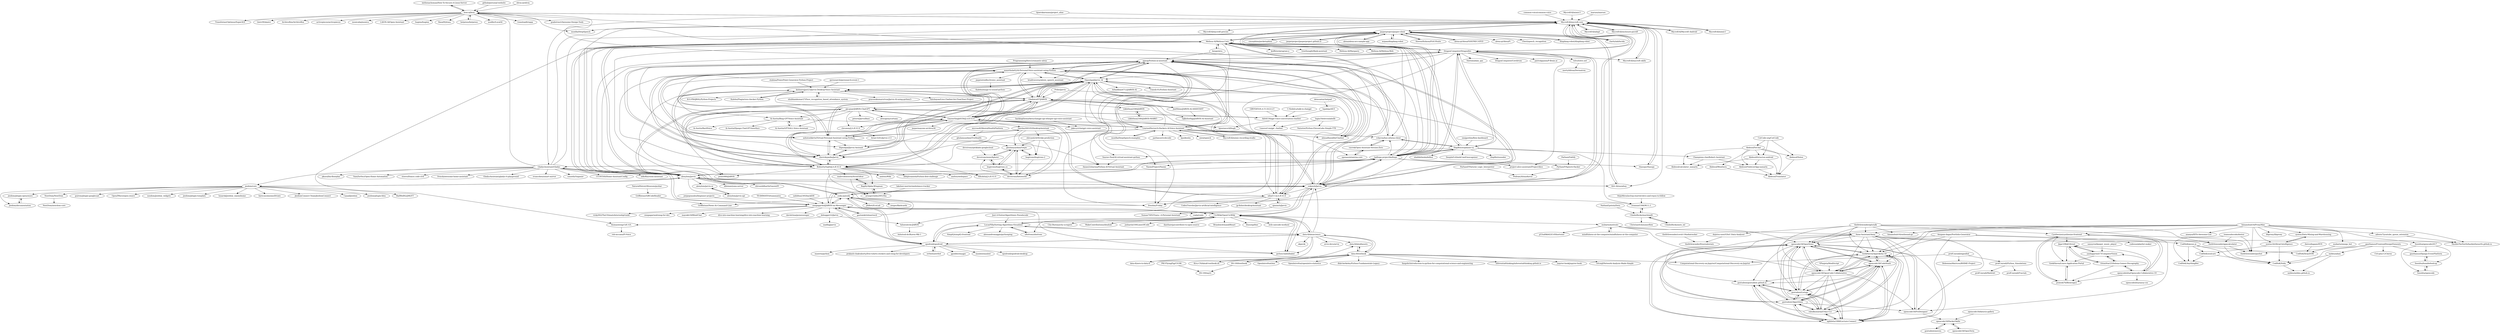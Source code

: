 digraph G {
"imthenachoman/How-To-Secure-A-Linux-Server" -> "leon-ai/leon" ["e"=1]
"github/personal-website" -> "leon-ai/leon" ["e"=1]
"debugger22/Jarvis" -> "thomasweng15/E.V.E."
"debugger22/Jarvis" -> "madlag/jarvis"
"debugger22/Jarvis" -> "Ashutosh-kv/JARVIS"
"dingdang-robot/dingdang-robot" -> "jasperproject/jasper-client" ["e"=1]
"cmusphinx/pocketsphinx" -> "jasperproject/jasper-client" ["e"=1]
"leon-ai/leon" -> "LAION-AI/Open-Assistant" ["e"=1]
"leon-ai/leon" -> "imthenachoman/How-To-Secure-A-Linux-Server" ["e"=1]
"leon-ai/leon" -> "huginn/huginn" ["e"=1]
"leon-ai/leon" -> "RasaHQ/rasa" ["e"=1]
"leon-ai/leon" -> "botpress/botpress" ["e"=1]
"leon-ai/leon" -> "MycroftAI/mycroft-core"
"leon-ai/leon" -> "mudler/LocalAI" ["e"=1]
"leon-ai/leon" -> "mozilla/DeepSpeech" ["e"=1]
"leon-ai/leon" -> "transloadit/uppy" ["e"=1]
"leon-ai/leon" -> "goabstract/Awesome-Design-Tools" ["e"=1]
"leon-ai/leon" -> "TransformerOptimus/SuperAGI" ["e"=1]
"leon-ai/leon" -> "QuivrHQ/quivr" ["e"=1]
"leon-ai/leon" -> "ArchiveBox/ArchiveBox" ["e"=1]
"leon-ai/leon" -> "activepieces/activepieces" ["e"=1]
"leon-ai/leon" -> "monicahq/monica" ["e"=1]
"shubhamkumar27/Face_recognition_based_attendance_system" -> "kishanrajput23/Jarvis-Desktop-Voice-Assistant" ["e"=1]
"ggeop/Python-ai-assistant" -> "mmirthula02/AI-Personal-Voice-assistant-using-Python"
"ggeop/Python-ai-assistant" -> "Dipeshpal/Jarvis_AI"
"ggeop/Python-ai-assistant" -> "LearnedVector/A-Hackers-AI-Voice-Assistant"
"ggeop/Python-ai-assistant" -> "nihal111/J.A.R.V.I.S"
"ggeop/Python-ai-assistant" -> "GauravSingh9356/J.A.R.V.I.S"
"ggeop/Python-ai-assistant" -> "thevickypedia/Jarvis"
"ggeop/Python-ai-assistant" -> "Gladiator07/JARVIS"
"ggeop/Python-ai-assistant" -> "DragonComputer/Dragonfire"
"ggeop/Python-ai-assistant" -> "kalliope-project/kalliope"
"ggeop/Python-ai-assistant" -> "Zenohm/Friday"
"ggeop/Python-ai-assistant" -> "Dipeshpal/Jarvis-Assisant"
"ggeop/Python-ai-assistant" -> "ahmadfaizalbh/Chatbot" ["e"=1]
"ggeop/Python-ai-assistant" -> "sukeesh/Jarvis"
"ggeop/Python-ai-assistant" -> "bradtraversy/alexis_speech_assistant" ["e"=1]
"ggeop/Python-ai-assistant" -> "ashutoshkrris/Virtual-Personal-Assistant-using-Python"
"olivia-ai/olivia" -> "leon-ai/leon" ["e"=1]
"TEAMMATES/teammates" -> "swapagarwal/JARVIS-on-Messenger" ["e"=1]
"CiviWiki/OpenCiviWiki" -> "LucasPilla/Sorting-Algorithms-Visualizer"
"CiviWiki/OpenCiviWiki" -> "swapagarwal/JARVIS-on-Messenger"
"CiviWiki/OpenCiviWiki" -> "python-babel/babel" ["e"=1]
"CiviWiki/OpenCiviWiki" -> "sukeesh/Jarvis"
"CiviWiki/OpenCiviWiki" -> "data-8/datascience"
"CiviWiki/OpenCiviWiki" -> "danthareja/contribute-to-open-source" ["e"=1]
"CiviWiki/OpenCiviWiki" -> "sButtons/sbuttons" ["e"=1]
"CiviWiki/OpenCiviWiki" -> "opsdroid/opsdroid"
"CiviWiki/OpenCiviWiki" -> "BrandonArmand/Binari"
"CiviWiki/OpenCiviWiki" -> "mubaris/motivate"
"CiviWiki/OpenCiviWiki" -> "ifmeorg/ifme" ["e"=1]
"CiviWiki/OpenCiviWiki" -> "web-cat/code-workout" ["e"=1]
"CiviWiki/OpenCiviWiki" -> "City-Bureau/city-scrapers" ["e"=1]
"CiviWiki/OpenCiviWiki" -> "MakeContributions/ideahub" ["e"=1]
"CiviWiki/OpenCiviWiki" -> "josharsh/100LinesOfCode" ["e"=1]
"python-babel/babel" -> "CiviWiki/OpenCiviWiki" ["e"=1]
"claritylab/lucida" -> "jasperproject/jasper-client" ["e"=1]
"claritylab/lucida" -> "MycroftAI/mycroft-core" ["e"=1]
"thomasweng15/E.V.E." -> "rob-mccann/Pi-Voice"
"jasperproject/jasper-client" -> "jasperproject/jasperproject.github.io"
"jasperproject/jasper-client" -> "claritylab/lucida" ["e"=1]
"jasperproject/jasper-client" -> "MycroftAI/mycroft-core"
"jasperproject/jasper-client" -> "cmusphinx/pocketsphinx" ["e"=1]
"jasperproject/jasper-client" -> "alexa/alexa-avs-sample-app" ["e"=1]
"jasperproject/jasper-client" -> "Kitt-AI/snowboy" ["e"=1]
"jasperproject/jasper-client" -> "wzpan/dingdang-robot" ["e"=1]
"jasperproject/jasper-client" -> "StevenHickson/PiAUISuite" ["e"=1]
"jasperproject/jasper-client" -> "kalliope-project/kalliope"
"jasperproject/jasper-client" -> "dingdang-robot/dingdang-robot" ["e"=1]
"jasperproject/jasper-client" -> "alexa-pi/AlexaPiDEPRECATED" ["e"=1]
"jasperproject/jasper-client" -> "alexa-pi/AlexaPi" ["e"=1]
"jasperproject/jasper-client" -> "alexylem/jarvis"
"jasperproject/jasper-client" -> "Uberi/speech_recognition" ["e"=1]
"jasperproject/jasper-client" -> "Melissa-AI/Melissa-Core"
"jasperproject/jasperproject.github.io" -> "jasperproject/jasper-client"
"bjoernkarmann/project_alias" -> "GladysAssistant/Gladys" ["e"=1]
"bjoernkarmann/project_alias" -> "MycroftAI/mycroft-core" ["e"=1]
"Just-A-Visitor/Algorithmic-Pseudocode" -> "LucasPilla/Sorting-Algorithms-Visualizer" ["e"=1]
"sButtons/sbuttons" -> "LucasPilla/Sorting-Algorithms-Visualizer" ["e"=1]
"Anna-Assistant/Anna" -> "opencode18/OpenNews"
"Anna-Assistant/Anna" -> "GeekHaven/Aparoksha-18"
"Anna-Assistant/Anna" -> "opencode18/OpenCode-Collaborative"
"Anna-Assistant/Anna" -> "rahulkumaran/Utlyz-CLI"
"Anna-Assistant/Anna" -> "gostudent/Letsgo"
"Anna-Assistant/Anna" -> "agbilotia1998/Lecture-Connect"
"Anna-Assistant/Anna" -> "opencode18/CodeStash"
"Anna-Assistant/Anna" -> "gostudent/Algorithms"
"Anna-Assistant/Anna" -> "gostudent/gostudent.github.io"
"Anna-Assistant/Anna" -> "opencode18/ProDesigner"
"Anna-Assistant/Anna" -> "thelittlewonder/gpacalculator"
"Anna-Assistant/Anna" -> "HackInTheNorth/hackinthenorth.github.io"
"microsoft/MentalHealthPlatform" -> "ghulamyazdani/TruHealth"
"Kivy-CN/data8-textbook-zh" -> "data-8/data8assets" ["e"=1]
"MycroftAI/mimic-recording-studio" -> "LearnedVector/A-Hackers-AI-Voice-Assistant" ["e"=1]
"DS-100/textbook" -> "data-8/textbook"
"DS-100/textbook" -> "DS-100/sp22"
"mindfulness-at-the-computer/mindfulness-at-the-computer" -> "mubaris/motivate"
"Ashutosh-kv/JARVIS" -> "Ashutosh-kv/Karen-Mk-1-"
"openassistant/oa-core" -> "vavrek/Open-Assistant-Version-Zero"
"NextDom/NextDom" -> "NextDom/nextdom-core"
"teamsudocode/dexter" -> "thelittlewonder/gpacalculator"
"teamsudocode/dexter" -> "CodHeK/AnythingBot"
"teamsudocode/dexter" -> "thelittlewonder/pnrbot"
"rahulkumaran/Utlyz-CLI" -> "agbilotia1998/Lecture-Connect"
"rahulkumaran/Utlyz-CLI" -> "opencode18/OpenNews"
"rahulkumaran/Utlyz-CLI" -> "gostudent/Letsgo"
"rahulkumaran/Utlyz-CLI" -> "gostudent/Algorithms"
"rahulkumaran/Utlyz-CLI" -> "gostudent/gostudent.github.io"
"rahulkumaran/Utlyz-CLI" -> "opencode18/CodeStash"
"rahulkumaran/Utlyz-CLI" -> "GeekHaven/Aparoksha-18"
"Jigar3/Wall-Street" -> "yashagarwal17/ComputerVision"
"Jigar3/Wall-Street" -> "OrionStar25/Selena-Gomez-Discography"
"Jigar3/Wall-Street" -> "GeekHaven/Leave-Application-Portal"
"syntnc/Data-Mining-and-Warehousing" -> "syntnc/Artificial-Intelligence"
"Cynthesize/cynthesize-frontend" -> "prateek76/Blowrage2"
"Cynthesize/cynthesize-frontend" -> "opencodeiiita/Opencode-Collaborative-19"
"Cynthesize/cynthesize-frontend" -> "GeekHaven/Leave-Application-Portal"
"Cynthesize/cynthesize-frontend" -> "thelittlewonder/pnrbot"
"Cynthesize/cynthesize-frontend" -> "Jigar3/Wall-Street"
"thelittlewonder/gpacalculator" -> "thelittlewonder/pnrbot"
"thelittlewonder/gpacalculator" -> "CodHeK/Voila"
"sansyrox/kasper_music_player" -> "yashagarwal17/ComputerVision"
"CodHeK/soulcare" -> "CodHeK/Voila"
"CodHeK/soulcare" -> "CodHeK/AnythingBot"
"CodHeK/pysoc.js" -> "CodHeK/XrayDOM"
"CodHeK/pysoc.js" -> "CodHeK/AnythingBot"
"CodHeK/pysoc.js" -> "CodHeK/Voila"
"CodHeK/pysoc.js" -> "CodHeK/soulcare"
"GeekHaven/Aparoksha-18" -> "opencode18/OpenNews"
"GeekHaven/Aparoksha-18" -> "opencode18/OpenCode-Collaborative"
"GeekHaven/Aparoksha-18" -> "agbilotia1998/Lecture-Connect"
"GeekHaven/Aparoksha-18" -> "gostudent/Letsgo"
"GeekHaven/Aparoksha-18" -> "opencode18/CodeStash"
"GeekHaven/Aparoksha-18" -> "rahulkumaran/Utlyz-CLI"
"gostudent/Algorithms" -> "gostudent/Letsgo"
"gostudent/Algorithms" -> "gostudent/gostudent.github.io"
"gostudent/Algorithms" -> "agbilotia1998/Lecture-Connect"
"gostudent/Algorithms" -> "opencode18/OpenNews"
"gostudent/Algorithms" -> "rahulkumaran/Utlyz-CLI"
"gostudent/Algorithms" -> "opencode18/CodeStash"
"gostudent/Algorithms" -> "opencode18/ProDesigner"
"prateek76/Blowrage2" -> "GeekHaven/Leave-Application-Portal"
"prateek76/Blowrage2" -> "Cynthesize/cynthesize-frontend"
"opencode18/CodeStash" -> "opencode18/OpenNews"
"opencode18/CodeStash" -> "gostudent/Letsgo"
"opencode18/CodeStash" -> "GeekHaven/Aparoksha-18"
"opencode18/CodeStash" -> "opencode18/OpenCode-Collaborative"
"opencode18/CodeStash" -> "agbilotia1998/Lecture-Connect"
"opencode18/CodeStash" -> "rahulkumaran/Utlyz-CLI"
"opencode18/CodeStash" -> "gostudent/Algorithms"
"opencode18/CodeStash" -> "gostudent/gostudent.github.io"
"dojutsu-user/GSoC-Data-Analyser" -> "thelittlewonder/freerealestate"
"dwivediagam/ZEN" -> "CodHeK/XrayDOM"
"GeekHaven/Leave-Application-Portal" -> "prateek76/Blowrage2"
"opencode18/ProDesigner" -> "opencode18/HackerSkills"
"opencode18/ProDesigner" -> "opencode18/OpenNews"
"opencode18/OpenCode-Collaborative" -> "opencode18/OpenNews"
"opencode18/OpenCode-Collaborative" -> "GeekHaven/Aparoksha-18"
"opencode18/OpenCode-Collaborative" -> "opencode18/CodeStash"
"opencode18/OpenCode-Collaborative" -> "gostudent/Letsgo"
"opencode18/OpenCode-Collaborative" -> "agbilotia1998/Lecture-Connect"
"opencode18/OpenCode-Collaborative" -> "rahulkumaran/Utlyz-CLI"
"opencode18/OpenCode-Collaborative" -> "gostudent/Algorithms"
"opencode18/OpenCode-Collaborative" -> "opencode18/ProDesigner"
"opencode18/OpenCode-Collaborative" -> "gostudent/gostudent.github.io"
"opencode18/dataviz-gallery" -> "opencode18/HackerSkills"
"gostudent/aurora" -> "opencode18/HackerSkills"
"opencodeiiita/Opencode-Collaborative-19" -> "OrionStar25/Selena-Gomez-Discography"
"opencodeiiita/Opencode-Collaborative-19" -> "prateek76/Blowrage2"
"opencodeiiita/Opencode-Collaborative-19" -> "Cynthesize/cynthesize-frontend"
"opencodeiiita/Opencode-Collaborative-19" -> "opencodeiiita/sassy-css"
"opencodeiiita/Opencode-Collaborative-19" -> "Jigar3/Wall-Street"
"opencodeiiita/Opencode-Collaborative-19" -> "yashagarwal17/ComputerVision"
"mubaris/omega_bot" -> "CodHeK/XrayDOM"
"agbilotia1998/Lecture-Connect" -> "rahulkumaran/Utlyz-CLI"
"agbilotia1998/Lecture-Connect" -> "gostudent/Letsgo"
"agbilotia1998/Lecture-Connect" -> "opencode18/OpenNews"
"agbilotia1998/Lecture-Connect" -> "GeekHaven/Aparoksha-18"
"agbilotia1998/Lecture-Connect" -> "gostudent/Algorithms"
"agbilotia1998/Lecture-Connect" -> "gostudent/gostudent.github.io"
"agbilotia1998/Lecture-Connect" -> "opencode18/CodeStash"
"CodHeK/Voila" -> "nybles/nybles.github.io"
"opencode18/OpenNews" -> "opencode18/CodeStash"
"opencode18/OpenNews" -> "opencode18/OpenCode-Collaborative"
"opencode18/OpenNews" -> "GeekHaven/Aparoksha-18"
"opencode18/OpenNews" -> "rahulkumaran/Utlyz-CLI"
"opencode18/OpenNews" -> "agbilotia1998/Lecture-Connect"
"opencode18/OpenNews" -> "gostudent/Letsgo"
"opencode18/OpenNews" -> "gostudent/Algorithms"
"opencode18/OpenNews" -> "opencode18/ProDesigner"
"opencode18/OpenNews" -> "gostudent/gostudent.github.io"
"gostudent/Letsgo" -> "gostudent/gostudent.github.io"
"gostudent/Letsgo" -> "gostudent/Algorithms"
"gostudent/Letsgo" -> "agbilotia1998/Lecture-Connect"
"gostudent/Letsgo" -> "opencode18/OpenNews"
"gostudent/Letsgo" -> "opencode18/CodeStash"
"gostudent/Letsgo" -> "rahulkumaran/Utlyz-CLI"
"gostudent/Letsgo" -> "GeekHaven/Aparoksha-18"
"yashagarwal17/ComputerVision" -> "Jigar3/Wall-Street"
"yashagarwal17/ComputerVision" -> "OrionStar25/Selena-Gomez-Discography"
"yashagarwal17/ComputerVision" -> "GeekHaven/Leave-Application-Portal"
"opencode18/HackerSkills" -> "opencode18/OpenTerm"
"opencode18/HackerSkills" -> "gostudent/aurora"
"opencode18/OpenTerm" -> "opencode18/HackerSkills"
"gostudent/gostudent.github.io" -> "gostudent/Letsgo"
"gostudent/gostudent.github.io" -> "gostudent/Algorithms"
"gostudent/gostudent.github.io" -> "agbilotia1998/Lecture-Connect"
"mozilla/DeepSpeech-examples" -> "LearnedVector/A-Hackers-AI-Voice-Assistant" ["e"=1]
"qxresearch/qxresearch-event-1" -> "kishanrajput23/Jarvis-Desktop-Voice-Assistant" ["e"=1]
"Kalebu/Plagiarism-checker-Python" -> "kishanrajput23/Jarvis-Desktop-Voice-Assistant" ["e"=1]
"Dipeshpal/Jarvis-Assisant" -> "Dipeshpal/Jarvis_AI"
"Dipeshpal/Jarvis-Assisant" -> "thevickypedia/Jarvis"
"Gladiator07/JARVIS" -> "Dipeshpal/Jarvis_AI"
"Gladiator07/JARVIS" -> "BolisettySujith/J.A.R.V.I.S"
"Gladiator07/JARVIS" -> "ashutoshkrris/Virtual-Personal-Assistant-using-Python"
"Gladiator07/JARVIS" -> "Likhithsai2580/JARVIS"
"Gladiator07/JARVIS" -> "kishanrajput23/Jarvis-Desktop-Voice-Assistant"
"Gladiator07/JARVIS" -> "ggeop/Python-ai-assistant"
"Gladiator07/JARVIS" -> "mmirthula02/AI-Personal-Voice-assistant-using-Python"
"Gladiator07/JARVIS" -> "GauravSingh9356/J.A.R.V.I.S"
"Gladiator07/JARVIS" -> "JoelShine/JARVIS-AI-ASSISTANT"
"Gladiator07/JARVIS" -> "Dipeshpal/Jarvis-Assisant"
"Gladiator07/JARVIS" -> "thevickypedia/Jarvis"
"Gladiator07/JARVIS" -> "alexylem/jarvis"
"Gladiator07/JARVIS" -> "Ashutosh-kv/JARVIS"
"Gladiator07/JARVIS" -> "rajkishorbgp/JARVIS-AI-Assistant"
"Gladiator07/JARVIS" -> "gia-guar/JARVIS-ChatGPT"
"LearnedVector/A-Hackers-AI-Voice-Assistant" -> "mmirthula02/AI-Personal-Voice-assistant-using-Python"
"LearnedVector/A-Hackers-AI-Voice-Assistant" -> "ggeop/Python-ai-assistant"
"LearnedVector/A-Hackers-AI-Voice-Assistant" -> "MycroftAI/mimic-recording-studio" ["e"=1]
"LearnedVector/A-Hackers-AI-Voice-Assistant" -> "GauravSingh9356/J.A.R.V.I.S"
"LearnedVector/A-Hackers-AI-Voice-Assistant" -> "Dipeshpal/Jarvis_AI"
"LearnedVector/A-Hackers-AI-Voice-Assistant" -> "parlance/ctcdecode" ["e"=1]
"LearnedVector/A-Hackers-AI-Voice-Assistant" -> "kpu/kenlm" ["e"=1]
"LearnedVector/A-Hackers-AI-Voice-Assistant" -> "mozilla/DeepSpeech-examples" ["e"=1]
"LearnedVector/A-Hackers-AI-Voice-Assistant" -> "rcbyron/hey-athena-client"
"LearnedVector/A-Hackers-AI-Voice-Assistant" -> "nihal111/J.A.R.V.I.S"
"LearnedVector/A-Hackers-AI-Voice-Assistant" -> "Gladiator07/JARVIS"
"LearnedVector/A-Hackers-AI-Voice-Assistant" -> "awni/speech" ["e"=1]
"LearnedVector/A-Hackers-AI-Voice-Assistant" -> "BolisettySujith/J.A.R.V.I.S"
"LearnedVector/A-Hackers-AI-Voice-Assistant" -> "ahmadfaizalbh/Chatbot" ["e"=1]
"LearnedVector/A-Hackers-AI-Voice-Assistant" -> "thevickypedia/Jarvis"
"mmirthula02/AI-Personal-Voice-assistant-using-Python" -> "ggeop/Python-ai-assistant"
"mmirthula02/AI-Personal-Voice-assistant-using-Python" -> "LearnedVector/A-Hackers-AI-Voice-Assistant"
"mmirthula02/AI-Personal-Voice-assistant-using-Python" -> "Dipeshpal/Jarvis_AI"
"mmirthula02/AI-Personal-Voice-assistant-using-Python" -> "thevickypedia/Jarvis"
"mmirthula02/AI-Personal-Voice-assistant-using-Python" -> "ashutoshkrris/Virtual-Personal-Assistant-using-Python"
"mmirthula02/AI-Personal-Voice-assistant-using-Python" -> "GauravSingh9356/J.A.R.V.I.S"
"mmirthula02/AI-Personal-Voice-assistant-using-Python" -> "nihal111/J.A.R.V.I.S"
"mmirthula02/AI-Personal-Voice-assistant-using-Python" -> "Gladiator07/JARVIS"
"mmirthula02/AI-Personal-Voice-assistant-using-Python" -> "rcbyron/hey-athena-client"
"mmirthula02/AI-Personal-Voice-assistant-using-Python" -> "Aman22sharma/Python-AI-Virtual-Assistant"
"mmirthula02/AI-Personal-Voice-assistant-using-Python" -> "BolisettySujith/J.A.R.V.I.S"
"mmirthula02/AI-Personal-Voice-assistant-using-Python" -> "Ai-Austin/Bing-GPT-Voice-Assistant"
"mmirthula02/AI-Personal-Voice-assistant-using-Python" -> "bradtraversy/alexis_speech_assistant" ["e"=1]
"mmirthula02/AI-Personal-Voice-assistant-using-Python" -> "jaspreetsidhu3/voice_assistant"
"Dipeshpal/Jarvis_AI" -> "Dipeshpal/Jarvis-Assisant"
"Dipeshpal/Jarvis_AI" -> "ggeop/Python-ai-assistant"
"Dipeshpal/Jarvis_AI" -> "Gladiator07/JARVIS"
"Dipeshpal/Jarvis_AI" -> "mmirthula02/AI-Personal-Voice-assistant-using-Python"
"Dipeshpal/Jarvis_AI" -> "ashutoshkrris/Virtual-Personal-Assistant-using-Python"
"Dipeshpal/Jarvis_AI" -> "thevickypedia/Jarvis"
"Dipeshpal/Jarvis_AI" -> "GauravSingh9356/J.A.R.V.I.S"
"Dipeshpal/Jarvis_AI" -> "nihal111/J.A.R.V.I.S"
"Dipeshpal/Jarvis_AI" -> "Arbazkhan4712/JARVIS-AI"
"Dipeshpal/Jarvis_AI" -> "JoelShine/JARVIS-AI-ASSISTANT"
"Dipeshpal/Jarvis_AI" -> "kishanrajput23/Jarvis-Desktop-Voice-Assistant"
"Dipeshpal/Jarvis_AI" -> "Saurav-Paul/AI-virtual-assistant-python"
"Dipeshpal/Jarvis_AI" -> "ahmadfaizalbh/Chatbot" ["e"=1]
"Dipeshpal/Jarvis_AI" -> "BolisettySujith/J.A.R.V.I.S"
"Dipeshpal/Jarvis_AI" -> "Umesh-01/Python-Assistant" ["e"=1]
"Saurav-Paul/AI-virtual-assistant-python" -> "Aman22sharma/Python-AI-Virtual-Assistant"
"GauravSingh9356/J.A.R.V.I.S" -> "BolisettySujith/J.A.R.V.I.S"
"GauravSingh9356/J.A.R.V.I.S" -> "gia-guar/JARVIS-ChatGPT"
"GauravSingh9356/J.A.R.V.I.S" -> "ggeop/Python-ai-assistant"
"GauravSingh9356/J.A.R.V.I.S" -> "Dipeshpal/Jarvis_AI"
"GauravSingh9356/J.A.R.V.I.S" -> "mmirthula02/AI-Personal-Voice-assistant-using-Python"
"GauravSingh9356/J.A.R.V.I.S" -> "thevickypedia/Jarvis"
"GauravSingh9356/J.A.R.V.I.S" -> "Gladiator07/JARVIS"
"GauravSingh9356/J.A.R.V.I.S" -> "kishanrajput23/Jarvis-Desktop-Voice-Assistant"
"GauravSingh9356/J.A.R.V.I.S" -> "ashutoshkrris/Virtual-Personal-Assistant-using-Python"
"GauravSingh9356/J.A.R.V.I.S" -> "LearnedVector/A-Hackers-AI-Voice-Assistant"
"GauravSingh9356/J.A.R.V.I.S" -> "nihal111/J.A.R.V.I.S"
"GauravSingh9356/J.A.R.V.I.S" -> "jaspermayone-archive/AI"
"GauravSingh9356/J.A.R.V.I.S" -> "clevaway/J.A.R.V.I.S"
"GauravSingh9356/J.A.R.V.I.S" -> "Harsha200105/DesktopAssistant"
"GauravSingh9356/J.A.R.V.I.S" -> "sukeesh/Jarvis"
"thevickypedia/Jarvis" -> "BolisettySujith/J.A.R.V.I.S"
"thevickypedia/Jarvis" -> "Dipeshpal/Jarvis-Assisant"
"thevickypedia/Jarvis" -> "Dipeshpal/Jarvis_AI"
"thevickypedia/Jarvis" -> "ashutoshkrris/Virtual-Personal-Assistant-using-Python"
"thevickypedia/Jarvis" -> "mmirthula02/AI-Personal-Voice-assistant-using-Python"
"thevickypedia/Jarvis" -> "ggeop/Python-ai-assistant"
"rhasspy/rhasspy" -> "MycroftAI/mycroft-core" ["e"=1]
"ajminich/Jarvis" -> "Suman7495/Tzara---A-Personal-Assistant"
"ajminich/Jarvis" -> "nihal111/J.A.R.V.I.S"
"jeedom/core" -> "jeedom/plugin-openzwave"
"jeedom/core" -> "jeedom/documentation"
"jeedom/core" -> "noodom/jeedom_widgets"
"jeedom/core" -> "jeedom/plugin-template"
"jeedom/core" -> "NextDom/NextDom"
"jeedom/core" -> "lunarok/jeedom_xiaomihome"
"jeedom/core" -> "fairecasoimeme/ZiGate" ["e"=1]
"jeedom/core" -> "JeedomConnect-Team/JeedomConnect"
"jeedom/core" -> "Cquad/jeedom"
"jeedom/core" -> "jeedom/plugin-blea"
"jeedom/core" -> "BadWolf42/jMQTT"
"jeedom/core" -> "guirem/plugin-googlecast"
"jeedom/core" -> "OpenZWave/open-zwave" ["e"=1]
"jeedom/core" -> "alexylem/jarvis"
"LucasPilla/Sorting-Algorithms-Visualizer" -> "data-8/datascience"
"LucasPilla/Sorting-Algorithms-Visualizer" -> "sButtons/sbuttons" ["e"=1]
"LucasPilla/Sorting-Algorithms-Visualizer" -> "CiviWiki/OpenCiviWiki"
"LucasPilla/Sorting-Algorithms-Visualizer" -> "SimplQ/simplQ-frontend" ["e"=1]
"LucasPilla/Sorting-Algorithms-Visualizer" -> "opsdroid/opsdroid"
"LucasPilla/Sorting-Algorithms-Visualizer" -> "alessandromaggio/pythonping" ["e"=1]
"thelittlewonder/covid-19indiatracker" -> "thelittlewonder/freerealestate"
"data-8/datascience" -> "data-8/textbook"
"data-8/datascience" -> "data-8/data8assets"
"data-8/datascience" -> "LucasPilla/Sorting-Algorithms-Visualizer"
"data-8/datascience" -> "arviz-devs/arviz" ["e"=1]
"data-8/datascience" -> "okpy/ok" ["e"=1]
"data-8/datascience" -> "python-babel/babel" ["e"=1]
"data-8/datascience" -> "CiviWiki/OpenCiviWiki"
"data-8/datascience" -> "data-8/zero-to-data-8"
"data-8/datascience" -> "opsdroid/opsdroid"
"data-8/datascience" -> "sukeesh/Jarvis"
"ProgrammingHero1/romantic-alexa" -> "mmirthula02/AI-Personal-Voice-assistant-using-Python" ["e"=1]
"Champions-clan/Robert-Assistant" -> "Abdesol/TodoListApp-xamarin"
"Champions-clan/Robert-Assistant" -> "Abdesol/calculator_xamarin"
"BolisettySujith/J.A.R.V.I.S" -> "GauravSingh9356/J.A.R.V.I.S"
"BolisettySujith/J.A.R.V.I.S" -> "malevolentstrix/StrixEditor"
"BolisettySujith/J.A.R.V.I.S" -> "gia-guar/JARVIS-ChatGPT"
"BolisettySujith/J.A.R.V.I.S" -> "Ragify/Alpha-Wingman"
"BolisettySujith/J.A.R.V.I.S" -> "Gladiator07/JARVIS"
"BolisettySujith/J.A.R.V.I.S" -> "kishanrajput23/Jarvis-Desktop-Voice-Assistant"
"BolisettySujith/J.A.R.V.I.S" -> "thevickypedia/Jarvis"
"BolisettySujith/J.A.R.V.I.S" -> "arungovindm2001/Sia"
"BolisettySujith/J.A.R.V.I.S" -> "pratit989/JARVIS"
"BolisettySujith/J.A.R.V.I.S" -> "KKshitiz/J.A.R.V.I.S"
"BolisettySujith/J.A.R.V.I.S" -> "abhijitramesh/Python-ifed-challenge" ["e"=1]
"BolisettySujith/J.A.R.V.I.S" -> "amfoss/webspace" ["e"=1]
"BolisettySujith/J.A.R.V.I.S" -> "amfoss/Wiki" ["e"=1]
"GladysAssistant/Gladys" -> "alexylem/jarvis"
"GladysAssistant/Gladys" -> "kalliope-project/kalliope"
"GladysAssistant/Gladys" -> "CCOSTAN/Home-AssistantConfig" ["e"=1]
"GladysAssistant/Gladys" -> "MycroftAI/mycroft-core"
"GladysAssistant/Gladys" -> "mKeRix/room-assistant" ["e"=1]
"GladysAssistant/Gladys" -> "pkozul/ha-floorplan" ["e"=1]
"GladysAssistant/Gladys" -> "jasperproject/jasper-client"
"GladysAssistant/Gladys" -> "SamZorSec/Open-Home-Automation" ["e"=1]
"GladysAssistant/Gladys" -> "leon-ai/leon"
"GladysAssistant/Gladys" -> "steeve/france.code-civil" ["e"=1]
"GladysAssistant/Gladys" -> "frenck/awesome-home-assistant" ["e"=1]
"GladysAssistant/Gladys" -> "GladysAssistant/gladys-4-playground"
"GladysAssistant/Gladys" -> "evancohen/smart-mirror" ["e"=1]
"GladysAssistant/Gladys" -> "jeedom/core"
"GladysAssistant/Gladys" -> "causefx/Organizr" ["e"=1]
"devstrons/qwiklabs-googlecloud" -> "devstrons/newsXplorer"
"jaspreetsidhu3/voice_assistant" -> "Kalebu/image-to-sound-python-"
"shivaniii24/Stroke-prediction" -> "ghulamyazdani/Gitpic"
"shivaniii24/Stroke-prediction" -> "devstrons/heloworld"
"shivaniii24/Stroke-prediction" -> "bugtrons/bugtrons-2"
"ClimbsRocks/machineJS" -> "ClimbsRocks/auto_ml" ["e"=1]
"ClimbsRocks/machineJS" -> "ChristianSch/numerflow" ["e"=1]
"ClimbsRocks/machineJS" -> "ironman5366/W.I.L.L"
"JoelShine/JARVIS-AI-ASSISTANT" -> "rajkishorbgp/JARVIS-AI-Assistant"
"CutCode-org/CutCode" -> "Abdesol/YoChat"
"CutCode-org/CutCode" -> "Abdesol/Notee"
"CutCode-org/CutCode" -> "Abdesol/tictactoe-android"
"Abdesol/tictactoe-android" -> "Abdesol/TodoListApp-xamarin"
"Abdesol/tictactoe-android" -> "Abdesol/calculator_xamarin"
"Abdesol/tictactoe-android" -> "Abdesol/Translator"
"malevolentstrix/StrixEditor" -> "Ragify/Alpha-Wingman"
"malevolentstrix/StrixEditor" -> "arungovindm2001/Sia"
"jeedom/plugin-openzwave" -> "jeedom/documentation"
"Abdesol/YoChat" -> "Abdesol/Notee"
"Abdesol/YoChat" -> "Abdesol/Translator"
"Abdesol/YoChat" -> "Abdesol/TodoListApp-xamarin"
"Abdesol/YoChat" -> "Abdesol/calculator_xamarin"
"Abdesol/YoChat" -> "Abdesol/tictactoe-android"
"Abdesol/YoChat" -> "Abdesol/Weathera"
"arungovindm2001/Sia" -> "Ragify/Alpha-Wingman"
"Ragify/Alpha-Wingman" -> "arungovindm2001/Sia"
"Ragify/Alpha-Wingman" -> "malevolentstrix/StrixEditor"
"Abdesol/Weathera" -> "Abdesol/Translator"
"devstrons/heloworld" -> "ghulamyazdani/Gitpic"
"devstrons/heloworld" -> "devstrons/newsXplorer"
"devstrons/heloworld" -> "bugtrons/bugtrons.co"
"Abdesol/Notee" -> "Abdesol/Translator"
"Abdesol/TodoListApp-xamarin" -> "Abdesol/Translator"
"alexa-pi/AlexaPiDEPRECATED" -> "jasperproject/jasper-client" ["e"=1]
"Melissa-AI/Melissa-Core" -> "Zenohm/Friday"
"Melissa-AI/Melissa-Core" -> "swapagarwal/JARVIS-on-Messenger"
"Melissa-AI/Melissa-Core" -> "thomasweng15/E.V.E."
"Melissa-AI/Melissa-Core" -> "SlapBot/stephanie-va"
"Melissa-AI/Melissa-Core" -> "yoda-pa/yoda"
"Melissa-AI/Melissa-Core" -> "DragonComputer/Dragonfire"
"Melissa-AI/Melissa-Core" -> "treethought/flask-assistant" ["e"=1]
"Melissa-AI/Melissa-Core" -> "Melissa-AI/Margaery"
"Melissa-AI/Melissa-Core" -> "Melissa-AI/Melissa-Web"
"Melissa-AI/Melissa-Core" -> "kengz/aiva" ["e"=1]
"Melissa-AI/Melissa-Core" -> "NaomiProject/Naomi" ["e"=1]
"Melissa-AI/Melissa-Core" -> "keiffster/program-y" ["e"=1]
"Melissa-AI/Melissa-Core" -> "sukeesh/Jarvis"
"Melissa-AI/Melissa-Core" -> "jasperproject/jasper-client"
"Melissa-AI/Melissa-Core" -> "rcbyron/hey-athena-client"
"kishanrajput23/Jarvis-Desktop-Voice-Assistant" -> "BolisettySujith/J.A.R.V.I.S"
"kishanrajput23/Jarvis-Desktop-Voice-Assistant" -> "praveenkumarsrivas/Jarvis-AI-using-python3-" ["e"=1]
"kishanrajput23/Jarvis-Desktop-Voice-Assistant" -> "shubhamkumar27/Face_recognition_based_attendance_system" ["e"=1]
"kishanrajput23/Jarvis-Desktop-Voice-Assistant" -> "Vatshayan/Live-Chatbot-for-Final-Year-Project" ["e"=1]
"kishanrajput23/Jarvis-Desktop-Voice-Assistant" -> "KKshitiz/J.A.R.V.I.S"
"kishanrajput23/Jarvis-Desktop-Voice-Assistant" -> "Gladiator07/JARVIS"
"kishanrajput23/Jarvis-Desktop-Voice-Assistant" -> "pratit989/JARVIS"
"kishanrajput23/Jarvis-Desktop-Voice-Assistant" -> "Dipeshpal/Jarvis_AI"
"kishanrajput23/Jarvis-Desktop-Voice-Assistant" -> "K-G-PRAJWAL/Python-Projects" ["e"=1]
"kishanrajput23/Jarvis-Desktop-Voice-Assistant" -> "Kalebu/Plagiarism-checker-Python" ["e"=1]
"sahildua2305/hackIDE" -> "swapagarwal/JARVIS-on-Messenger" ["e"=1]
"Harsha200105/DesktopAssistant" -> "ghulamyazdani/Gitpic"
"Harsha200105/DesktopAssistant" -> "devstrons/heloworld"
"Harsha200105/DesktopAssistant" -> "bugtrons/bugtrons-2"
"Harsha200105/DesktopAssistant" -> "ashutoshkrris/Virtual-Personal-Assistant-using-Python"
"Harsha200105/DesktopAssistant" -> "shivaniii24/Stroke-prediction"
"MycroftAI/mimic3" -> "MycroftAI/mycroft-core" ["e"=1]
"PKUFlyingPig/CS186" -> "DS-100/sp22" ["e"=1]
"ironman5366/W.I.L.L" -> "ClimbsRocks/machineJS"
"MycroftAI/adapt" -> "MycroftAI/mycroft-core" ["e"=1]
"rcbyron/hey-athena-client" -> "vavrek/Open-Assistant-Version-Zero"
"rcbyron/hey-athena-client" -> "SlapBot/stephanie-va"
"rcbyron/hey-athena-client" -> "mmirthula02/AI-Personal-Voice-assistant-using-Python"
"jorgegonzalez/beginner-projects" -> "swapagarwal/JARVIS-on-Messenger" ["e"=1]
"errbotio/errbot" -> "opsdroid/opsdroid" ["e"=1]
"data-8/textbook" -> "data-8/datascience"
"data-8/textbook" -> "data-8/data8assets"
"data-8/textbook" -> "data-8/zero-to-data-8"
"data-8/textbook" -> "DS-100/textbook"
"data-8/textbook" -> "inferentialthinking/inferentialthinking.github.io"
"data-8/textbook" -> "Kivy-CN/data8-textbook-zh" ["e"=1]
"data-8/textbook" -> "jupyter-book/jupyter-book" ["e"=1]
"data-8/textbook" -> "ericmjl/Network-Analysis-Made-Simple" ["e"=1]
"data-8/textbook" -> "OpenIntroStat/ims" ["e"=1]
"data-8/textbook" -> "OpenIntroStat/openintro-statistics" ["e"=1]
"data-8/textbook" -> "dlab-berkeley/Python-Fundamentals-Legacy" ["e"=1]
"data-8/textbook" -> "Computational-Discovery-on-Jupyter/Computational-Discovery-on-Jupyter"
"data-8/textbook" -> "fangohr/introduction-to-python-for-computational-science-and-engineering" ["e"=1]
"kengz/aiva" -> "Melissa-AI/Melissa-Core" ["e"=1]
"kengz/aiva" -> "ggeop/Python-ai-assistant" ["e"=1]
"ashutoshkrris/Virtual-Personal-Assistant-using-Python" -> "Dipeshpal/Jarvis_AI"
"ashutoshkrris/Virtual-Personal-Assistant-using-Python" -> "thevickypedia/Jarvis"
"ashutoshkrris/Virtual-Personal-Assistant-using-Python" -> "Gladiator07/JARVIS"
"ashutoshkrris/Virtual-Personal-Assistant-using-Python" -> "mmirthula02/AI-Personal-Voice-assistant-using-Python"
"ashutoshkrris/Virtual-Personal-Assistant-using-Python" -> "Dipeshpal/Jarvis-Assisant"
"ashutoshkrris/Virtual-Personal-Assistant-using-Python" -> "Harsha200105/DesktopAssistant"
"ashutoshkrris/Virtual-Personal-Assistant-using-Python" -> "GauravSingh9356/J.A.R.V.I.S"
"ashutoshkrris/Virtual-Personal-Assistant-using-Python" -> "Aman22sharma/Python-AI-Virtual-Assistant"
"himanshub16/ProxyMan" -> "Anna-Assistant/Anna"
"himanshub16/ProxyMan" -> "syntnc/Artificial-Intelligence"
"himanshub16/ProxyMan" -> "HackInTheNorth/hackinthenorth.github.io"
"himanshub16/ProxyMan" -> "opencode18/OpenCode-Collaborative"
"himanshub16/ProxyMan" -> "thelittlewonder/pnrbot"
"himanshub16/ProxyMan" -> "himanshub16/outbound-go"
"himanshub16/ProxyMan" -> "GeekHaven/Aparoksha-18"
"himanshub16/ProxyMan" -> "ananya/IIITA-Awesome-List"
"himanshub16/ProxyMan" -> "fossiiita/opencode2017"
"himanshub16/ProxyMan" -> "syntnc/Data-Mining-and-Warehousing"
"himanshub16/ProxyMan" -> "opencode18/OpenNews"
"himanshub16/ProxyMan" -> "Cynthesize/cynthesize-frontend"
"himanshub16/ProxyMan" -> "adeora7/youtube_queue_extension"
"himanshub16/ProxyMan" -> "libproxy/libproxy" ["e"=1]
"himanshub16/ProxyMan" -> "mubaris/omega_bot"
"data-8/data8assets" -> "data-8/textbook"
"lakshmi-warrier/ambulance-tracker" -> "arungovindm2001/Sia"
"ghulamyazdani/TruHealth" -> "ghulamyazdani/Gitpic"
"devstrons/newsXplorer" -> "ghulamyazdani/Gitpic"
"devstrons/newsXplorer" -> "bugtrons/bugtrons.co"
"bugtrons/bugtrons-2" -> "ghulamyazdani/Gitpic"
"bugtrons/bugtrons-2" -> "devstrons/heloworld"
"ghulamyazdani/Gitpic" -> "devstrons/heloworld"
"ghulamyazdani/Gitpic" -> "bugtrons/bugtrons-2"
"ghulamyazdani/Gitpic" -> "devstrons/newsXplorer"
"ghulamyazdani/Gitpic" -> "bugtrons/bugtrons.co"
"bugtrons/bugtrons.co" -> "devstrons/newsXplorer"
"bugtrons/bugtrons.co" -> "ghulamyazdani/Gitpic"
"bugtrons/bugtrons.co" -> "devstrons/heloworld"
"alexa/alexa-avs-sample-app" -> "jasperproject/jasper-client" ["e"=1]
"Priler/jarvis" -> "sukeesh/Jarvis" ["e"=1]
"Priler/jarvis" -> "Gladiator07/JARVIS" ["e"=1]
"Kitt-AI/snowboy" -> "jasperproject/jasper-client" ["e"=1]
"C-Nedelcu/talk-to-chatgpt" -> "Adri6336/gpt-voice-conversation-chatbot" ["e"=1]
"MycroftAI/mycroft-core" -> "MycroftAI/mycroft-skills" ["e"=1]
"MycroftAI/mycroft-core" -> "MycroftAI/enclosure-picroft" ["e"=1]
"MycroftAI/mycroft-core" -> "jasperproject/jasper-client"
"MycroftAI/mycroft-core" -> "claritylab/lucida" ["e"=1]
"MycroftAI/mycroft-core" -> "MycroftAI/Mycroft-Android" ["e"=1]
"MycroftAI/mycroft-core" -> "MycroftAI/mimic1" ["e"=1]
"MycroftAI/mycroft-core" -> "mozilla/DeepSpeech" ["e"=1]
"MycroftAI/mycroft-core" -> "MycroftAI/adapt" ["e"=1]
"MycroftAI/mycroft-core" -> "rhasspy/rhasspy" ["e"=1]
"MycroftAI/mycroft-core" -> "leon-ai/leon"
"MycroftAI/mycroft-core" -> "kalliope-project/kalliope"
"MycroftAI/mycroft-core" -> "DragonComputer/Dragonfire"
"MycroftAI/mycroft-core" -> "sukeesh/Jarvis"
"MycroftAI/mycroft-core" -> "MycroftAI/mycroft-precise" ["e"=1]
"MycroftAI/mycroft-core" -> "Kitt-AI/snowboy" ["e"=1]
"swapagarwal/JARVIS-on-Messenger" -> "sukeesh/Jarvis"
"swapagarwal/JARVIS-on-Messenger" -> "Melissa-AI/Melissa-Core"
"swapagarwal/JARVIS-on-Messenger" -> "yoda-pa/yoda"
"swapagarwal/JARVIS-on-Messenger" -> "opsdroid/opsdroid"
"swapagarwal/JARVIS-on-Messenger" -> "CiviWiki/OpenCiviWiki"
"swapagarwal/JARVIS-on-Messenger" -> "python-babel/babel" ["e"=1]
"swapagarwal/JARVIS-on-Messenger" -> "vicky002/TheUltimateInternshipGuide" ["e"=1]
"swapagarwal/JARVIS-on-Messenger" -> "swapagarwal/swag-for-dev" ["e"=1]
"swapagarwal/JARVIS-on-Messenger" -> "mayukh18/BlindChat"
"swapagarwal/JARVIS-on-Messenger" -> "coala/coala" ["e"=1]
"swapagarwal/JARVIS-on-Messenger" -> "gautamkrishnar/socli" ["e"=1]
"swapagarwal/JARVIS-on-Messenger" -> "kalliope-project/kalliope"
"swapagarwal/JARVIS-on-Messenger" -> "debugger22/Jarvis"
"swapagarwal/JARVIS-on-Messenger" -> "dive-into-machine-learning/dive-into-machine-learning" ["e"=1]
"swapagarwal/JARVIS-on-Messenger" -> "davidchua/pymessenger" ["e"=1]
"alexylem/jarvis" -> "kalliope-project/kalliope"
"alexylem/jarvis" -> "GladysAssistant/Gladys"
"alexylem/jarvis" -> "sukeesh/Jarvis"
"alexylem/jarvis" -> "Gladiator07/JARVIS"
"alexylem/jarvis" -> "jeedom/core"
"alexylem/jarvis" -> "jasperproject/jasper-client"
"alexylem/jarvis" -> "Kitt-AI/snowboy" ["e"=1]
"alexylem/jarvis" -> "ldleman/yana-server"
"alexylem/jarvis" -> "alexylem/jarvis-api"
"alexylem/jarvis" -> "shivasiddharth/GassistPi" ["e"=1]
"alexylem/jarvis" -> "Melissa-AI/Melissa-Core"
"alexylem/jarvis" -> "alexylem/jarvis-ui"
"alexylem/jarvis" -> "ggeop/Python-ai-assistant"
"alexylem/jarvis" -> "DragonComputer/Dragonfire"
"alexylem/jarvis" -> "MycroftAI/mycroft-core"
"DragonComputer/Dragonfire" -> "kalliope-project/kalliope"
"DragonComputer/Dragonfire" -> "SlapBot/stephanie-va"
"DragonComputer/Dragonfire" -> "ggeop/Python-ai-assistant"
"DragonComputer/Dragonfire" -> "openassistant/oa-core"
"DragonComputer/Dragonfire" -> "Melissa-AI/Melissa-Core"
"DragonComputer/Dragonfire" -> "sukeesh/Jarvis"
"DragonComputer/Dragonfire" -> "MycroftAI/mycroft-core"
"DragonComputer/Dragonfire" -> "Dipeshpal/Jarvis_AI"
"DragonComputer/Dragonfire" -> "MycroftAI/mycroft-skills" ["e"=1]
"DragonComputer/Dragonfire" -> "DragonComputer/Cerebrum"
"DragonComputer/Dragonfire" -> "Zenohm/Friday"
"DragonComputer/Dragonfire" -> "patrickjquinn/P-Brain.ai" ["e"=1]
"DragonComputer/Dragonfire" -> "telve/telve.net"
"DragonComputer/Dragonfire" -> "project-alice-assistant/ProjectAlice" ["e"=1]
"DragonComputer/Dragonfire" -> "5hirish/adam_qas" ["e"=1]
"MycroftAI/mimic1" -> "MycroftAI/mycroft-core" ["e"=1]
"maruos/maruos" -> "MycroftAI/mycroft-core" ["e"=1]
"NathanEpstein/Dora" -> "ClimbsRocks/machineJS" ["e"=1]
"StijnMiroslav/top-starred-devs-and-repos-to-follow" -> "ironman5366/W.I.L.L" ["e"=1]
"Adri6336/gpt-voice-conversation-chatbot" -> "gia-guar/JARVIS-ChatGPT"
"Adri6336/gpt-voice-conversation-chatbot" -> "1nnovat1on/gpt_chatbot"
"Adri6336/gpt-voice-conversation-chatbot" -> "IgnoranceAI/hugh"
"nihal111/J.A.R.V.I.S" -> "ggeop/Python-ai-assistant"
"nihal111/J.A.R.V.I.S" -> "ajminich/Jarvis"
"nihal111/J.A.R.V.I.S" -> "Dipeshpal/Jarvis_AI"
"nihal111/J.A.R.V.I.S" -> "CodexTraveler/Jarvis-artificial-intelligence"
"nihal111/J.A.R.V.I.S" -> "mmirthula02/AI-Personal-Voice-assistant-using-Python"
"nihal111/J.A.R.V.I.S" -> "Zenohm/Friday"
"nihal111/J.A.R.V.I.S" -> "jg-fisher/desktopAssistant"
"nihal111/J.A.R.V.I.S" -> "GauravSingh9356/J.A.R.V.I.S"
"deiucanta/chatpad" -> "lspahija/AIUI" ["e"=1]
"otahina/PowerPoint-Generator-Python-Project" -> "kishanrajput23/Jarvis-Desktop-Voice-Assistant" ["e"=1]
"opsdroid/opsdroid" -> "swapagarwal/JARVIS-on-Messenger"
"opsdroid/opsdroid" -> "errbotio/errbot" ["e"=1]
"opsdroid/opsdroid" -> "LucasPilla/Sorting-Algorithms-Visualizer"
"opsdroid/opsdroid" -> "python-babel/babel" ["e"=1]
"opsdroid/opsdroid" -> "gpodder/mygpo" ["e"=1]
"opsdroid/opsdroid" -> "maubot/maubot" ["e"=1]
"opsdroid/opsdroid" -> "opsdroid/opsdroid-desktop"
"opsdroid/opsdroid" -> "mautrix/python" ["e"=1]
"opsdroid/opsdroid" -> "yoda-pa/yoda"
"opsdroid/opsdroid" -> "data-8/datascience"
"opsdroid/opsdroid" -> "prakash-chakraborty/free-tshirts-stickers-and-swag-for-developers" ["e"=1]
"gautamkrishnar/socli" -> "swapagarwal/JARVIS-on-Messenger" ["e"=1]
"gautamkrishnar/socli" -> "yoda-pa/yoda" ["e"=1]
"ahmadfaizalbh/Chatbot" -> "Dipeshpal/Jarvis_AI" ["e"=1]
"ahmadfaizalbh/Chatbot" -> "ggeop/Python-ai-assistant" ["e"=1]
"ahmadfaizalbh/Chatbot" -> "mmirthula02/AI-Personal-Voice-assistant-using-Python" ["e"=1]
"lugia19/elevenlabslib" -> "Natorior/Python-ElevenLabs-Simple-TTS"
"lugia19/elevenlabslib" -> "1nnovat1on/gpt_chatbot"
"gia-guar/JARVIS-ChatGPT" -> "BolisettySujith/J.A.R.V.I.S"
"gia-guar/JARVIS-ChatGPT" -> "Adri6336/gpt-voice-conversation-chatbot"
"gia-guar/JARVIS-ChatGPT" -> "GauravSingh9356/J.A.R.V.I.S"
"gia-guar/JARVIS-ChatGPT" -> "clevaway/J.A.R.V.I.S"
"gia-guar/JARVIS-ChatGPT" -> "Ai-Austin/GPT4ALL-Voice-Assistant"
"gia-guar/JARVIS-ChatGPT" -> "pratit989/JARVIS"
"gia-guar/JARVIS-ChatGPT" -> "peterw/JarvisBase" ["e"=1]
"gia-guar/JARVIS-ChatGPT" -> "Ai-Austin/Bing-GPT-Voice-Assistant"
"gia-guar/JARVIS-ChatGPT" -> "kishanrajput23/Jarvis-Desktop-Voice-Assistant"
"gia-guar/JARVIS-ChatGPT" -> "thevickypedia/Jarvis"
"gia-guar/JARVIS-ChatGPT" -> "alexogeny/cortana"
"gia-guar/JARVIS-ChatGPT" -> "IgnoranceAI/hugh"
"NaomiProject/Naomi" -> "Zenohm/Friday" ["e"=1]
"lspahija/AIUI" -> "Adri6336/gpt-voice-conversation-chatbot"
"MycroftAI/mycroft-skills" -> "MycroftAI/mycroft-core" ["e"=1]
"ClimbsRocks/auto_ml" -> "ClimbsRocks/machineJS" ["e"=1]
"Ai-Austin/Bing-GPT-Voice-Assistant" -> "Ai-Austin/Django-ChatGPT-Interface"
"Ai-Austin/Bing-GPT-Voice-Assistant" -> "Ai-Austin/GPT4ALL-Voice-Assistant"
"Ai-Austin/Bing-GPT-Voice-Assistant" -> "Ai-Austin/BardVoice"
"Ai-Austin/Bing-GPT-Voice-Assistant" -> "jakecyr/chatgpt-voice-assistant"
"Ai-Austin/GPT4ALL-Voice-Assistant" -> "Ai-Austin/Bing-GPT-Voice-Assistant"
"MycroftAI/Mycroft-Android" -> "MycroftAI/mycroft-core" ["e"=1]
"adeora7/youtube_queue_extension" -> "HackInTheNorth/hackinthenorth.github.io"
"GRVYDEV/S.A.T.U.R.D.A.Y" -> "Adri6336/gpt-voice-conversation-chatbot"
"profConradi/Python_Simulations" -> "profConradi/Fractals"
"profConradi/Python_Simulations" -> "profConradi/MathArt"
"profConradi/eigenfish" -> "BohemianMatrices/BHIME-Project"
"profConradi/eigenfish" -> "Computational-Discovery-on-Jupyter/Computational-Discovery-on-Jupyter"
"profConradi/eigenfish" -> "profConradi/Python_Simulations"
"hackingthemarkets/chatgpt-api-whisper-api-voice-assistant" -> "jakecyr/chatgpt-voice-assistant" ["e"=1]
"gauthamzz/FrontendDesignElements" -> "nybles/adam"
"gauthamzz/FrontendDesignElements" -> "Ctrl-plus-C/Chiron"
"gauthamzz/FrontendDesignElements" -> "gauthamzz/Django-EventPlatform"
"gauthamzz/FrontendDesignElements" -> "CodHeK/Voila"
"gauthamzz/FrontendDesignElements" -> "thelittlewonder/pnrbot"
"jeedom/documentation" -> "jeedom/plugin-openzwave"
"botpress/botpress" -> "leon-ai/leon" ["e"=1]
"yoda-pa/yoda" -> "swapagarwal/JARVIS-on-Messenger"
"yoda-pa/yoda" -> "Melissa-AI/Melissa-Core"
"yoda-pa/yoda" -> "jfollert/EcoLab"
"yoda-pa/yoda" -> "Griffintaur/News-At-Command-Line"
"yoda-pa/yoda" -> "sukeesh/Jarvis"
"yoda-pa/yoda" -> "zergov/flashcards"
"yoda-pa/yoda" -> "ironman5366/W.I.L.L"
"yoda-pa/yoda" -> "opsdroid/opsdroid"
"ParhamP/altify" -> "ParhamP/Speech-Hacker" ["e"=1]
"MycroftAI/enclosure-picroft" -> "MycroftAI/mycroft-core" ["e"=1]
"clevaway/J.A.R.V.I.S" -> "Arnav3241/Jarvis-v13"
"kalliope-project/kalliope" -> "alexylem/jarvis"
"kalliope-project/kalliope" -> "DragonComputer/Dragonfire"
"kalliope-project/kalliope" -> "MycroftAI/mycroft-core"
"kalliope-project/kalliope" -> "sukeesh/Jarvis"
"kalliope-project/kalliope" -> "jasperproject/jasper-client"
"kalliope-project/kalliope" -> "ggeop/Python-ai-assistant"
"kalliope-project/kalliope" -> "GladysAssistant/Gladys"
"kalliope-project/kalliope" -> "NaomiProject/Naomi" ["e"=1]
"kalliope-project/kalliope" -> "SlapBot/stephanie-va"
"kalliope-project/kalliope" -> "rcbyron/hey-athena-client"
"kalliope-project/kalliope" -> "rhasspy/rhasspy" ["e"=1]
"kalliope-project/kalliope" -> "project-alice-assistant/ProjectAlice" ["e"=1]
"kalliope-project/kalliope" -> "leon-ai/leon"
"kalliope-project/kalliope" -> "ParhamP/Speech-Hacker"
"kalliope-project/kalliope" -> "Melissa-AI/Melissa-Core"
"NaturalHistoryMuseum/pyzbar" -> "Griffintaur/QRCodeReader" ["e"=1]
"ParhamP/Speech-Hacker" -> "Pedram26/markover"
"Likhithsai2580/JARVIS" -> "Likhithsai2580/JARVIS-MARK5"
"vavrek/Open-Assistant-Version-Zero" -> "openassistant/oa-core"
"vavrek/Open-Assistant-Version-Zero" -> "rcbyron/hey-athena-client"
"fossiiita/opencode" -> "fossiiita/humblefoolcup"
"alexylem/jarvis-api" -> "alexylem/jarvis-ui"
"alexylem/jarvis-ui" -> "alexylem/jarvis-api"
"telve/telve.net" -> "mertyildiran/Dermatron"
"fossiiita/opencode2017" -> "fossiiita/humblefoolcup"
"fossiiita/opencode2017" -> "gauthamzz/Django-EventPlatform"
"fossiiita/opencode2017" -> "fossiiita/opencode"
"gauthamzz/Django-EventPlatform" -> "fossiiita/humblefoolcup"
"fossiiita/humblefoolcup" -> "gauthamzz/Django-EventPlatform"
"fossiiita/humblefoolcup" -> "fossiiita/opencode"
"VPanjeta/ModiScript" -> "opencode18/OpenCode-Collaborative" ["e"=1]
"sukeesh/Jarvis" -> "swapagarwal/JARVIS-on-Messenger"
"sukeesh/Jarvis" -> "kalliope-project/kalliope"
"sukeesh/Jarvis" -> "DragonComputer/Dragonfire"
"sukeesh/Jarvis" -> "alexylem/jarvis"
"sukeesh/Jarvis" -> "MycroftAI/mycroft-core"
"sukeesh/Jarvis" -> "ggeop/Python-ai-assistant"
"sukeesh/Jarvis" -> "leon-ai/leon"
"sukeesh/Jarvis" -> "yoda-pa/yoda"
"sukeesh/Jarvis" -> "CiviWiki/OpenCiviWiki"
"sukeesh/Jarvis" -> "Gladiator07/JARVIS"
"sukeesh/Jarvis" -> "nihal111/J.A.R.V.I.S"
"sukeesh/Jarvis" -> "Melissa-AI/Melissa-Core"
"sukeesh/Jarvis" -> "GauravSingh9356/J.A.R.V.I.S"
"sukeesh/Jarvis" -> "python-babel/babel" ["e"=1]
"sukeesh/Jarvis" -> "coala/coala" ["e"=1]
"onejgordon/flow-dashboard" -> "SlapBot/stephanie-va" ["e"=1]
"mubaris/motivate" -> "opencode18/OpenCode-Collaborative"
"mubaris/motivate" -> "opencode18/OpenNews"
"mubaris/motivate" -> "Anna-Assistant/Anna"
"mubaris/motivate" -> "p53ud0k0d3/UrlShortener"
"mubaris/motivate" -> "mindfulness-at-the-computer/mindfulness-at-the-computer"
"Likhithsai2580/JARVIS-MARK5" -> "Likhithsai2580/JARVIS"
"ParhamP/Natural_Logic_Interpreter" -> "Pedram26/markover"
"nybles/adam" -> "CodHeK/Voila"
"nybles/adam" -> "nybles/nybles.github.io"
"wzpan/dingdang-robot" -> "jasperproject/jasper-client" ["e"=1]
"common-voice/common-voice" -> "MycroftAI/mycroft-core" ["e"=1]
"SlapBot/stephanie-va" -> "SlapBot/sounder"
"SlapBot/stephanie-va" -> "DragonComputer/Dragonfire"
"SlapBot/stephanie-va" -> "Melissa-AI/Melissa-Core"
"SlapBot/stephanie-va" -> "rcbyron/hey-athena-client"
"SlapBot/stephanie-va" -> "Saurav-Paul/AI-virtual-assistant-python"
"SlapBot/stephanie-va" -> "shaildeliwala/delbot"
"SlapBot/stephanie-va" -> "Zenohm/Friday"
"SlapBot/stephanie-va" -> "kalliope-project/kalliope"
"SlapBot/stephanie-va" -> "Champions-clan/Robert-Assistant"
"SlapBot/stephanie-va" -> "ironman5366/W.I.L.L"
"SlapBot/stephanie-va" -> "DeepInEvil/webCamEmocognizer"
"Griffintaur/QRCodeReader" -> "Griffintaur/News-At-Command-Line"
"StevenHickson/PiAUISuite" -> "jasperproject/jasper-client" ["e"=1]
"thelittlewonder/gitstalk" -> "opencode18/OpenNews"
"thelittlewonder/gitstalk" -> "opencode18/OpenCode-Collaborative"
"thelittlewonder/gitstalk" -> "thelittlewonder/gpacalculator"
"thelittlewonder/gitstalk" -> "GeekHaven/Aparoksha-18"
"thelittlewonder/gitstalk" -> "dojutsu-user/GSoC-Data-Analyser"
"thelittlewonder/gitstalk" -> "opencode18/ProDesigner"
"thelittlewonder/gitstalk" -> "himanshub16/outbound-go"
"thelittlewonder/gitstalk" -> "Anna-Assistant/Anna"
"thelittlewonder/gitstalk" -> "Cynthesize/cynthesize-frontend"
"Anupam-dagar/Portfolio-Generator" -> "GeekHaven/Aparoksha-18"
"Anupam-dagar/Portfolio-Generator" -> "opencode18/OpenNews"
"Anupam-dagar/Portfolio-Generator" -> "CodHeK/pysoc.js"
"Anupam-dagar/Portfolio-Generator" -> "agbilotia1998/Lecture-Connect"
"Anupam-dagar/Portfolio-Generator" -> "codesue/playlist-maker"
"OrionStar25/Selena-Gomez-Discography" -> "opencodeiiita/Opencode-Collaborative-19"
"OrionStar25/Selena-Gomez-Discography" -> "yashagarwal17/ComputerVision"
"OrionStar25/Selena-Gomez-Discography" -> "Jigar3/Wall-Street"
"OrionStar25/Selena-Gomez-Discography" -> "prateek76/Blowrage2"
"syntnc/Artificial-Intelligence" -> "syntnc/Data-Mining-and-Warehousing"
"syntnc/Artificial-Intelligence" -> "CodHeK/soulcare"
"syntnc/Artificial-Intelligence" -> "CodHeK/Voila"
"imthenachoman/How-To-Secure-A-Linux-Server" ["l"="-14.144,-6.451", "c"=86]
"leon-ai/leon" ["l"="35.819,3.078"]
"github/personal-website" ["l"="-3.835,-28.816", "c"=4]
"debugger22/Jarvis" ["l"="35.842,3.361"]
"thomasweng15/E.V.E." ["l"="35.855,3.33"]
"madlag/jarvis" ["l"="35.853,3.396"]
"Ashutosh-kv/JARVIS" ["l"="35.778,3.352"]
"dingdang-robot/dingdang-robot" ["l"="42.764,6.94", "c"=818]
"jasperproject/jasper-client" ["l"="35.842,3.18"]
"cmusphinx/pocketsphinx" ["l"="35.332,2.489", "c"=308]
"LAION-AI/Open-Assistant" ["l"="39.976,0.371", "c"=7]
"huginn/huginn" ["l"="12.536,-9.265", "c"=18]
"RasaHQ/rasa" ["l"="53.055,25.935", "c"=172]
"botpress/botpress" ["l"="15.591,-10.128", "c"=198]
"MycroftAI/mycroft-core" ["l"="35.805,3.154"]
"mudler/LocalAI" ["l"="40.389,0.18", "c"=7]
"mozilla/DeepSpeech" ["l"="35.353,2.34", "c"=308]
"transloadit/uppy" ["l"="-0.871,-26.926", "c"=814]
"goabstract/Awesome-Design-Tools" ["l"="26.826,-26.332", "c"=32]
"TransformerOptimus/SuperAGI" ["l"="41.043,-3.921", "c"=146]
"QuivrHQ/quivr" ["l"="40.365,0.104", "c"=7]
"ArchiveBox/ArchiveBox" ["l"="12.707,-9.06", "c"=18]
"activepieces/activepieces" ["l"="15.934,-10.157", "c"=198]
"monicahq/monica" ["l"="-15.627,27.989", "c"=29]
"shubhamkumar27/Face_recognition_based_attendance_system" ["l"="32.834,29.921", "c"=57]
"kishanrajput23/Jarvis-Desktop-Voice-Assistant" ["l"="35.628,3.269"]
"ggeop/Python-ai-assistant" ["l"="35.716,3.249"]
"mmirthula02/AI-Personal-Voice-assistant-using-Python" ["l"="35.68,3.243"]
"Dipeshpal/Jarvis_AI" ["l"="35.673,3.263"]
"LearnedVector/A-Hackers-AI-Voice-Assistant" ["l"="35.674,3.284"]
"nihal111/J.A.R.V.I.S" ["l"="35.7,3.293"]
"GauravSingh9356/J.A.R.V.I.S" ["l"="35.66,3.252"]
"thevickypedia/Jarvis" ["l"="35.653,3.235"]
"Gladiator07/JARVIS" ["l"="35.69,3.265"]
"DragonComputer/Dragonfire" ["l"="35.782,3.238"]
"kalliope-project/kalliope" ["l"="35.791,3.201"]
"Zenohm/Friday" ["l"="35.772,3.272"]
"Dipeshpal/Jarvis-Assisant" ["l"="35.672,3.225"]
"ahmadfaizalbh/Chatbot" ["l"="55.861,28.432", "c"=513]
"sukeesh/Jarvis" ["l"="35.806,3.26"]
"bradtraversy/alexis_speech_assistant" ["l"="-50.459,-10.642", "c"=388]
"ashutoshkrris/Virtual-Personal-Assistant-using-Python" ["l"="35.649,3.269"]
"olivia-ai/olivia" ["l"="1.06,-7.922", "c"=670]
"TEAMMATES/teammates" ["l"="32.098,-22.719", "c"=358]
"swapagarwal/JARVIS-on-Messenger" ["l"="35.879,3.296"]
"CiviWiki/OpenCiviWiki" ["l"="35.942,3.317"]
"LucasPilla/Sorting-Algorithms-Visualizer" ["l"="35.955,3.351"]
"python-babel/babel" ["l"="44.945,20.844", "c"=20]
"data-8/datascience" ["l"="35.931,3.372"]
"danthareja/contribute-to-open-source" ["l"="31.74,-22.782", "c"=358]
"sButtons/sbuttons" ["l"="31.739,-22.729", "c"=358]
"opsdroid/opsdroid" ["l"="35.918,3.33"]
"BrandonArmand/Binari" ["l"="35.999,3.32"]
"mubaris/motivate" ["l"="36.165,3.362"]
"ifmeorg/ifme" ["l"="25.525,-25.826", "c"=32]
"web-cat/code-workout" ["l"="31.702,-22.757", "c"=358]
"City-Bureau/city-scrapers" ["l"="18.617,13.874", "c"=1213]
"MakeContributions/ideahub" ["l"="31.721,-22.716", "c"=358]
"josharsh/100LinesOfCode" ["l"="31.779,-22.75", "c"=358]
"claritylab/lucida" ["l"="22.577,-26.661", "c"=28]
"rob-mccann/Pi-Voice" ["l"="35.873,3.364"]
"jasperproject/jasperproject.github.io" ["l"="35.89,3.141"]
"alexa/alexa-avs-sample-app" ["l"="35.479,1.445", "c"=1086]
"Kitt-AI/snowboy" ["l"="35.568,1.422", "c"=1086]
"wzpan/dingdang-robot" ["l"="42.719,6.892", "c"=818]
"StevenHickson/PiAUISuite" ["l"="35.55,1.524", "c"=1086]
"alexa-pi/AlexaPiDEPRECATED" ["l"="35.479,1.495", "c"=1086]
"alexa-pi/AlexaPi" ["l"="35.533,1.424", "c"=1086]
"alexylem/jarvis" ["l"="35.758,3.219"]
"Uberi/speech_recognition" ["l"="35.342,2.39", "c"=308]
"Melissa-AI/Melissa-Core" ["l"="35.838,3.255"]
"bjoernkarmann/project_alias" ["l"="35.666,1.367", "c"=1086]
"GladysAssistant/Gladys" ["l"="35.757,3.161"]
"Just-A-Visitor/Algorithmic-Pseudocode" ["l"="-4.866,20.627", "c"=564]
"Anna-Assistant/Anna" ["l"="36.259,3.375"]
"opencode18/OpenNews" ["l"="36.253,3.391"]
"GeekHaven/Aparoksha-18" ["l"="36.266,3.396"]
"opencode18/OpenCode-Collaborative" ["l"="36.244,3.379"]
"rahulkumaran/Utlyz-CLI" ["l"="36.243,3.408"]
"gostudent/Letsgo" ["l"="36.244,3.392"]
"agbilotia1998/Lecture-Connect" ["l"="36.251,3.402"]
"opencode18/CodeStash" ["l"="36.233,3.393"]
"gostudent/Algorithms" ["l"="36.233,3.405"]
"gostudent/gostudent.github.io" ["l"="36.232,3.383"]
"opencode18/ProDesigner" ["l"="36.257,3.412"]
"thelittlewonder/gpacalculator" ["l"="36.302,3.348"]
"HackInTheNorth/hackinthenorth.github.io" ["l"="36.295,3.371"]
"microsoft/MentalHealthPlatform" ["l"="35.468,3.395"]
"ghulamyazdani/TruHealth" ["l"="35.497,3.376"]
"Kivy-CN/data8-textbook-zh" ["l"="-7.387,19.622", "c"=968]
"data-8/data8assets" ["l"="35.944,3.423"]
"MycroftAI/mimic-recording-studio" ["l"="37.141,2.343", "c"=117]
"DS-100/textbook" ["l"="35.999,3.468"]
"data-8/textbook" ["l"="35.967,3.443"]
"DS-100/sp22" ["l"="36.026,3.49"]
"mindfulness-at-the-computer/mindfulness-at-the-computer" ["l"="36.148,3.386"]
"Ashutosh-kv/Karen-Mk-1-" ["l"="35.782,3.383"]
"openassistant/oa-core" ["l"="35.792,3.314"]
"vavrek/Open-Assistant-Version-Zero" ["l"="35.768,3.304"]
"NextDom/NextDom" ["l"="35.724,3.385"]
"NextDom/nextdom-core" ["l"="35.717,3.416"]
"teamsudocode/dexter" ["l"="36.317,3.317"]
"CodHeK/AnythingBot" ["l"="36.315,3.335"]
"thelittlewonder/pnrbot" ["l"="36.338,3.345"]
"Jigar3/Wall-Street" ["l"="36.419,3.357"]
"yashagarwal17/ComputerVision" ["l"="36.434,3.348"]
"OrionStar25/Selena-Gomez-Discography" ["l"="36.419,3.34"]
"GeekHaven/Leave-Application-Portal" ["l"="36.405,3.345"]
"syntnc/Data-Mining-and-Warehousing" ["l"="36.348,3.374"]
"syntnc/Artificial-Intelligence" ["l"="36.344,3.357"]
"Cynthesize/cynthesize-frontend" ["l"="36.37,3.362"]
"prateek76/Blowrage2" ["l"="36.392,3.348"]
"opencodeiiita/Opencode-Collaborative-19" ["l"="36.406,3.359"]
"CodHeK/Voila" ["l"="36.341,3.333"]
"sansyrox/kasper_music_player" ["l"="36.464,3.341"]
"CodHeK/soulcare" ["l"="36.328,3.341"]
"CodHeK/pysoc.js" ["l"="36.325,3.365"]
"CodHeK/XrayDOM" ["l"="36.358,3.4"]
"dojutsu-user/GSoC-Data-Analyser" ["l"="36.314,3.441"]
"thelittlewonder/freerealestate" ["l"="36.331,3.471"]
"dwivediagam/ZEN" ["l"="36.378,3.423"]
"opencode18/HackerSkills" ["l"="36.249,3.46"]
"opencode18/dataviz-gallery" ["l"="36.246,3.492"]
"gostudent/aurora" ["l"="36.234,3.473"]
"opencodeiiita/sassy-css" ["l"="36.43,3.376"]
"mubaris/omega_bot" ["l"="36.345,3.413"]
"nybles/nybles.github.io" ["l"="36.344,3.307"]
"opencode18/OpenTerm" ["l"="36.257,3.475"]
"mozilla/DeepSpeech-examples" ["l"="35.525,2.453", "c"=308]
"qxresearch/qxresearch-event-1" ["l"="27.658,-29.623", "c"=399]
"Kalebu/Plagiarism-checker-Python" ["l"="32.773,29.993", "c"=57]
"BolisettySujith/J.A.R.V.I.S" ["l"="35.628,3.249"]
"Likhithsai2580/JARVIS" ["l"="35.69,3.327"]
"JoelShine/JARVIS-AI-ASSISTANT" ["l"="35.655,3.304"]
"rajkishorbgp/JARVIS-AI-Assistant" ["l"="35.673,3.31"]
"gia-guar/JARVIS-ChatGPT" ["l"="35.595,3.221"]
"parlance/ctcdecode" ["l"="35.644,2.302", "c"=308]
"kpu/kenlm" ["l"="35.58,2.371", "c"=308]
"rcbyron/hey-athena-client" ["l"="35.752,3.262"]
"awni/speech" ["l"="35.631,2.255", "c"=308]
"Aman22sharma/Python-AI-Virtual-Assistant" ["l"="35.684,3.214"]
"Ai-Austin/Bing-GPT-Voice-Assistant" ["l"="35.588,3.167"]
"jaspreetsidhu3/voice_assistant" ["l"="35.577,3.245"]
"Arbazkhan4712/JARVIS-AI" ["l"="35.626,3.313"]
"Saurav-Paul/AI-virtual-assistant-python" ["l"="35.721,3.219"]
"Umesh-01/Python-Assistant" ["l"="30.404,-24.197", "c"=541]
"jaspermayone-archive/AI" ["l"="35.642,3.204"]
"clevaway/J.A.R.V.I.S" ["l"="35.619,3.197"]
"Harsha200105/DesktopAssistant" ["l"="35.585,3.314"]
"rhasspy/rhasspy" ["l"="-14.502,-39.085", "c"=64]
"ajminich/Jarvis" ["l"="35.657,3.341"]
"Suman7495/Tzara---A-Personal-Assistant" ["l"="35.631,3.376"]
"jeedom/core" ["l"="35.738,3.318"]
"jeedom/plugin-openzwave" ["l"="35.735,3.369"]
"jeedom/documentation" ["l"="35.751,3.372"]
"noodom/jeedom_widgets" ["l"="35.714,3.348"]
"jeedom/plugin-template" ["l"="35.754,3.357"]
"lunarok/jeedom_xiaomihome" ["l"="35.744,3.347"]
"fairecasoimeme/ZiGate" ["l"="-15.528,-39.54", "c"=64]
"JeedomConnect-Team/JeedomConnect" ["l"="35.714,3.365"]
"Cquad/jeedom" ["l"="35.757,3.338"]
"jeedom/plugin-blea" ["l"="35.731,3.341"]
"BadWolf42/jMQTT" ["l"="35.717,3.334"]
"guirem/plugin-googlecast" ["l"="35.73,3.354"]
"OpenZWave/open-zwave" ["l"="-14.788,-38.921", "c"=64]
"SimplQ/simplQ-frontend" ["l"="31.718,-22.687", "c"=358]
"alessandromaggio/pythonping" ["l"="6.738,-2.5", "c"=225]
"thelittlewonder/covid-19indiatracker" ["l"="36.344,3.494"]
"arviz-devs/arviz" ["l"="39.209,35.909", "c"=714]
"okpy/ok" ["l"="31.319,-28.305", "c"=1078]
"data-8/zero-to-data-8" ["l"="35.959,3.406"]
"ProgrammingHero1/romantic-alexa" ["l"="23.622,-24.855", "c"=839]
"Champions-clan/Robert-Assistant" ["l"="35.818,3.357"]
"Abdesol/TodoListApp-xamarin" ["l"="35.811,3.419"]
"Abdesol/calculator_xamarin" ["l"="35.82,3.413"]
"malevolentstrix/StrixEditor" ["l"="35.591,3.255"]
"Ragify/Alpha-Wingman" ["l"="35.594,3.266"]
"arungovindm2001/Sia" ["l"="35.578,3.267"]
"pratit989/JARVIS" ["l"="35.604,3.245"]
"KKshitiz/J.A.R.V.I.S" ["l"="35.601,3.279"]
"abhijitramesh/Python-ifed-challenge" ["l"="16.674,-9.236", "c"=198]
"amfoss/webspace" ["l"="16.477,-9.688", "c"=198]
"amfoss/Wiki" ["l"="16.498,-9.677", "c"=198]
"CCOSTAN/Home-AssistantConfig" ["l"="-14.903,-39.373", "c"=64]
"mKeRix/room-assistant" ["l"="-14.866,-39.31", "c"=64]
"pkozul/ha-floorplan" ["l"="-14.876,-39.419", "c"=64]
"SamZorSec/Open-Home-Automation" ["l"="-15.375,-41.254", "c"=210]
"steeve/france.code-civil" ["l"="35.067,18.368", "c"=1084]
"frenck/awesome-home-assistant" ["l"="-14.974,-39.38", "c"=64]
"GladysAssistant/gladys-4-playground" ["l"="35.733,3.13"]
"evancohen/smart-mirror" ["l"="34.846,2.79", "c"=308]
"causefx/Organizr" ["l"="12.763,-6.518", "c"=67]
"devstrons/qwiklabs-googlecloud" ["l"="35.52,3.392"]
"devstrons/newsXplorer" ["l"="35.531,3.369"]
"Kalebu/image-to-sound-python-" ["l"="35.533,3.253"]
"shivaniii24/Stroke-prediction" ["l"="35.538,3.333"]
"ghulamyazdani/Gitpic" ["l"="35.54,3.351"]
"devstrons/heloworld" ["l"="35.554,3.351"]
"bugtrons/bugtrons-2" ["l"="35.557,3.337"]
"ClimbsRocks/machineJS" ["l"="35.975,3.183"]
"ClimbsRocks/auto_ml" ["l"="45.481,26.169", "c"=68]
"ChristianSch/numerflow" ["l"="-20.262,11.89", "c"=22]
"ironman5366/W.I.L.L" ["l"="35.932,3.208"]
"CutCode-org/CutCode" ["l"="35.825,3.471"]
"Abdesol/YoChat" ["l"="35.813,3.449"]
"Abdesol/Notee" ["l"="35.806,3.468"]
"Abdesol/tictactoe-android" ["l"="35.822,3.44"]
"Abdesol/Translator" ["l"="35.802,3.446"]
"Abdesol/Weathera" ["l"="35.794,3.463"]
"bugtrons/bugtrons.co" ["l"="35.545,3.368"]
"SlapBot/stephanie-va" ["l"="35.825,3.233"]
"yoda-pa/yoda" ["l"="35.896,3.266"]
"treethought/flask-assistant" ["l"="35.275,1.409", "c"=1086]
"Melissa-AI/Margaery" ["l"="35.849,3.282"]
"Melissa-AI/Melissa-Web" ["l"="35.869,3.248"]
"kengz/aiva" ["l"="52.328,25.232", "c"=172]
"NaomiProject/Naomi" ["l"="-44.329,6.528", "c"=1131]
"keiffster/program-y" ["l"="55.541,28.653", "c"=513]
"praveenkumarsrivas/Jarvis-AI-using-python3-" ["l"="32.843,29.949", "c"=57]
"Vatshayan/Live-Chatbot-for-Final-Year-Project" ["l"="-20.433,13.11", "c"=591]
"K-G-PRAJWAL/Python-Projects" ["l"="32.814,29.958", "c"=57]
"sahildua2305/hackIDE" ["l"="23.636,-26.88", "c"=28]
"MycroftAI/mimic3" ["l"="-14.406,-39.041", "c"=64]
"PKUFlyingPig/CS186" ["l"="-6.973,19.458", "c"=637]
"MycroftAI/adapt" ["l"="36.901,2.421", "c"=117]
"jorgegonzalez/beginner-projects" ["l"="-22.028,-23.748", "c"=496]
"errbotio/errbot" ["l"="44.706,20.856", "c"=20]
"inferentialthinking/inferentialthinking.github.io" ["l"="35.961,3.475"]
"jupyter-book/jupyter-book" ["l"="43.499,23.919", "c"=95]
"ericmjl/Network-Analysis-Made-Simple" ["l"="39.247,36.032", "c"=714]
"OpenIntroStat/ims" ["l"="40.55,35.559", "c"=51]
"OpenIntroStat/openintro-statistics" ["l"="40.472,35.708", "c"=51]
"dlab-berkeley/Python-Fundamentals-Legacy" ["l"="39.974,33.732", "c"=1067]
"Computational-Discovery-on-Jupyter/Computational-Discovery-on-Jupyter" ["l"="35.982,3.516"]
"fangohr/introduction-to-python-for-computational-science-and-engineering" ["l"="48.367,27.914", "c"=89]
"himanshub16/ProxyMan" ["l"="36.318,3.383"]
"himanshub16/outbound-go" ["l"="36.31,3.413"]
"ananya/IIITA-Awesome-List" ["l"="36.346,3.393"]
"fossiiita/opencode2017" ["l"="36.372,3.389"]
"adeora7/youtube_queue_extension" ["l"="36.327,3.408"]
"libproxy/libproxy" ["l"="-47.191,-33.116", "c"=204]
"lakshmi-warrier/ambulance-tracker" ["l"="35.544,3.282"]
"Priler/jarvis" ["l"="40.775,-3.513", "c"=146]
"C-Nedelcu/talk-to-chatgpt" ["l"="43.849,0.771", "c"=135]
"Adri6336/gpt-voice-conversation-chatbot" ["l"="35.506,3.198"]
"MycroftAI/mycroft-skills" ["l"="36.866,2.438", "c"=117]
"MycroftAI/enclosure-picroft" ["l"="36.883,2.468", "c"=117]
"MycroftAI/Mycroft-Android" ["l"="36.847,2.455", "c"=117]
"MycroftAI/mimic1" ["l"="36.973,2.424", "c"=117]
"MycroftAI/mycroft-precise" ["l"="35.519,2.542", "c"=308]
"vicky002/TheUltimateInternshipGuide" ["l"="31.628,-25.664", "c"=531]
"swapagarwal/swag-for-dev" ["l"="26.562,-26.061", "c"=32]
"mayukh18/BlindChat" ["l"="35.937,3.283"]
"coala/coala" ["l"="-0.022,-31.832", "c"=295]
"gautamkrishnar/socli" ["l"="-13.468,-5.265", "c"=86]
"dive-into-machine-learning/dive-into-machine-learning" ["l"="47.896,28.522", "c"=89]
"davidchua/pymessenger" ["l"="23.894,2.081", "c"=1094]
"ldleman/yana-server" ["l"="35.71,3.174"]
"alexylem/jarvis-api" ["l"="35.74,3.195"]
"shivasiddharth/GassistPi" ["l"="35.585,1.378", "c"=1086]
"alexylem/jarvis-ui" ["l"="35.726,3.192"]
"DragonComputer/Cerebrum" ["l"="35.818,3.211"]
"patrickjquinn/P-Brain.ai" ["l"="52.272,25.158", "c"=172]
"telve/telve.net" ["l"="35.808,3.294"]
"project-alice-assistant/ProjectAlice" ["l"="-14.414,-39.104", "c"=64]
"5hirish/adam_qas" ["l"="54.807,26.657", "c"=587]
"maruos/maruos" ["l"="-16.493,-0.36", "c"=339]
"NathanEpstein/Dora" ["l"="43.774,24.172", "c"=95]
"StijnMiroslav/top-starred-devs-and-repos-to-follow" ["l"="45.439,20.459", "c"=20]
"1nnovat1on/gpt_chatbot" ["l"="35.463,3.151"]
"IgnoranceAI/hugh" ["l"="35.534,3.211"]
"CodexTraveler/Jarvis-artificial-intelligence" ["l"="35.682,3.338"]
"jg-fisher/desktopAssistant" ["l"="35.667,3.369"]
"deiucanta/chatpad" ["l"="44.088,0.998", "c"=135]
"lspahija/AIUI" ["l"="35.462,3.181"]
"otahina/PowerPoint-Generator-Python-Project" ["l"="-2.827,-33.628", "c"=30]
"gpodder/mygpo" ["l"="-17.328,-1.559", "c"=813]
"maubot/maubot" ["l"="-49.073,1.847", "c"=673]
"opsdroid/opsdroid-desktop" ["l"="35.964,3.327"]
"mautrix/python" ["l"="-49.029,1.766", "c"=673]
"prakash-chakraborty/free-tshirts-stickers-and-swag-for-developers" ["l"="29.614,-26.776", "c"=73]
"lugia19/elevenlabslib" ["l"="35.428,3.126"]
"Natorior/Python-ElevenLabs-Simple-TTS" ["l"="35.408,3.113"]
"Ai-Austin/GPT4ALL-Voice-Assistant" ["l"="35.565,3.18"]
"peterw/JarvisBase" ["l"="41.463,-3.648", "c"=146]
"alexogeny/cortana" ["l"="35.563,3.214"]
"Ai-Austin/Django-ChatGPT-Interface" ["l"="35.561,3.146"]
"Ai-Austin/BardVoice" ["l"="35.581,3.126"]
"jakecyr/chatgpt-voice-assistant" ["l"="35.55,3.124"]
"GRVYDEV/S.A.T.U.R.D.A.Y" ["l"="35.436,3.216"]
"profConradi/Python_Simulations" ["l"="36.015,3.617"]
"profConradi/Fractals" ["l"="36.033,3.64"]
"profConradi/MathArt" ["l"="36.006,3.638"]
"profConradi/eigenfish" ["l"="35.996,3.574"]
"BohemianMatrices/BHIME-Project" ["l"="35.981,3.599"]
"hackingthemarkets/chatgpt-api-whisper-api-voice-assistant" ["l"="-8.191,13.059", "c"=105]
"gauthamzz/FrontendDesignElements" ["l"="36.368,3.331"]
"nybles/adam" ["l"="36.359,3.311"]
"Ctrl-plus-C/Chiron" ["l"="36.383,3.308"]
"gauthamzz/Django-EventPlatform" ["l"="36.385,3.368"]
"jfollert/EcoLab" ["l"="35.924,3.245"]
"Griffintaur/News-At-Command-Line" ["l"="35.965,3.25"]
"zergov/flashcards" ["l"="35.928,3.26"]
"ParhamP/altify" ["l"="23.401,-27.207", "c"=28]
"ParhamP/Speech-Hacker" ["l"="35.733,3.086"]
"Arnav3241/Jarvis-v13" ["l"="35.618,3.163"]
"NaturalHistoryMuseum/pyzbar" ["l"="-19.729,-27.807", "c"=107]
"Griffintaur/QRCodeReader" ["l"="36.006,3.239"]
"Pedram26/markover" ["l"="35.711,3.038"]
"Likhithsai2580/JARVIS-MARK5" ["l"="35.687,3.355"]
"fossiiita/opencode" ["l"="36.396,3.402"]
"fossiiita/humblefoolcup" ["l"="36.393,3.386"]
"mertyildiran/Dermatron" ["l"="35.823,3.323"]
"VPanjeta/ModiScript" ["l"="29.548,-26.826", "c"=73]
"onejgordon/flow-dashboard" ["l"="25.516,-26.327", "c"=32]
"p53ud0k0d3/UrlShortener" ["l"="36.166,3.333"]
"ParhamP/Natural_Logic_Interpreter" ["l"="35.696,3"]
"common-voice/common-voice" ["l"="35.427,2.333", "c"=308]
"SlapBot/sounder" ["l"="35.886,3.222"]
"shaildeliwala/delbot" ["l"="35.894,3.192"]
"DeepInEvil/webCamEmocognizer" ["l"="35.862,3.219"]
"thelittlewonder/gitstalk" ["l"="36.29,3.393"]
"Anupam-dagar/Portfolio-Generator" ["l"="36.28,3.422"]
"codesue/playlist-maker" ["l"="36.285,3.456"]
}